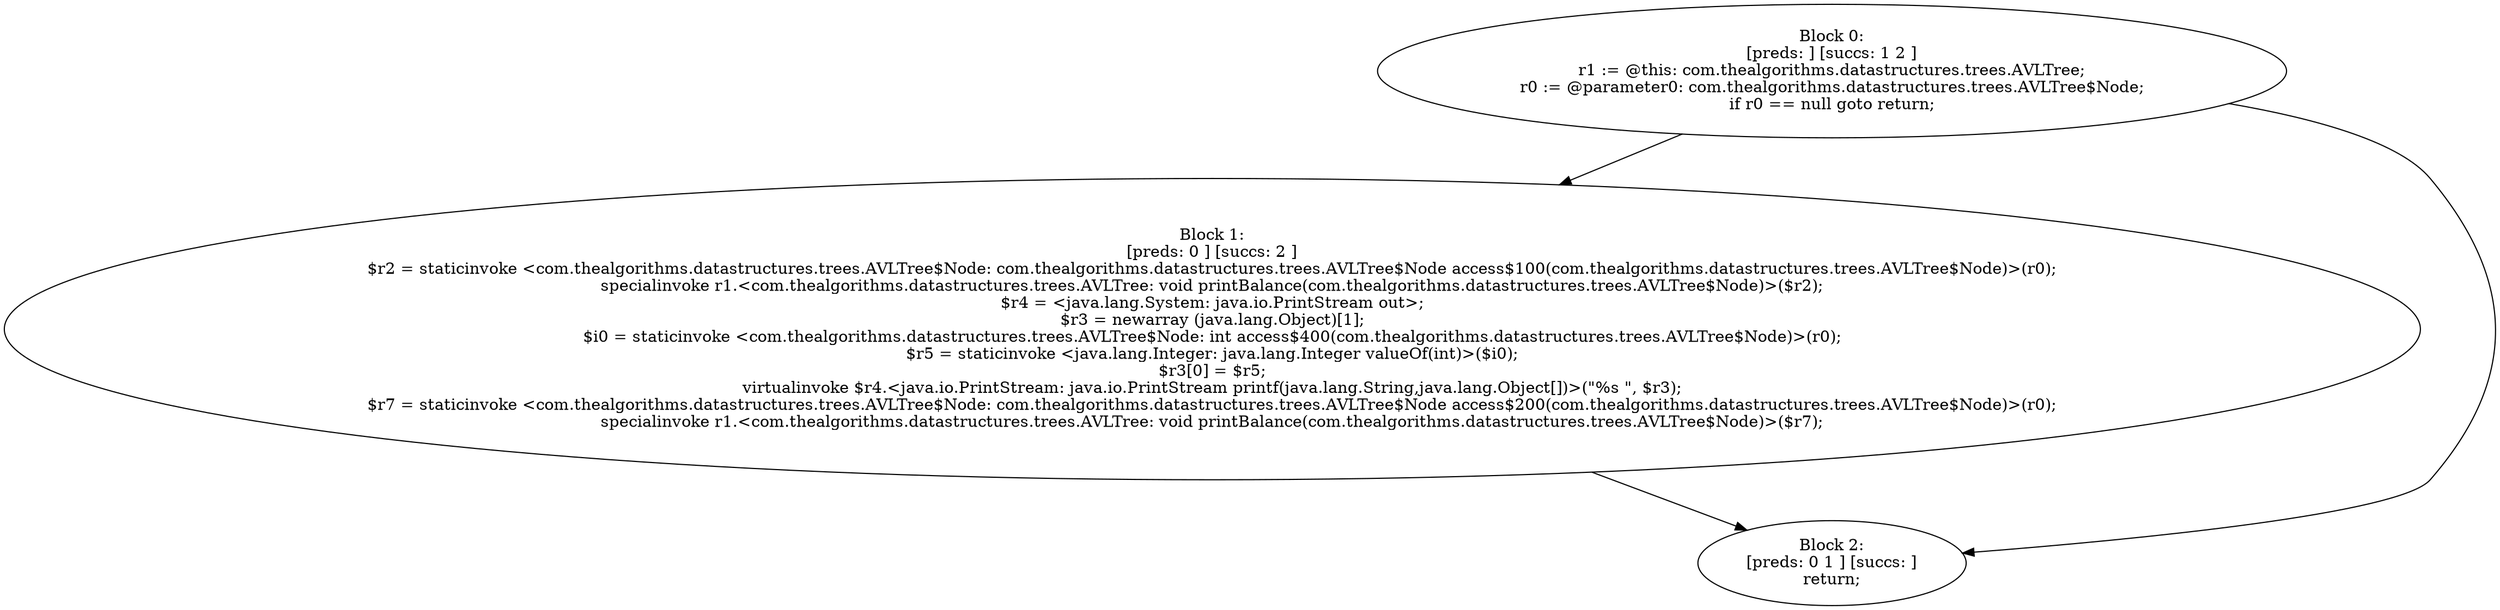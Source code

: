 digraph "unitGraph" {
    "Block 0:
[preds: ] [succs: 1 2 ]
r1 := @this: com.thealgorithms.datastructures.trees.AVLTree;
r0 := @parameter0: com.thealgorithms.datastructures.trees.AVLTree$Node;
if r0 == null goto return;
"
    "Block 1:
[preds: 0 ] [succs: 2 ]
$r2 = staticinvoke <com.thealgorithms.datastructures.trees.AVLTree$Node: com.thealgorithms.datastructures.trees.AVLTree$Node access$100(com.thealgorithms.datastructures.trees.AVLTree$Node)>(r0);
specialinvoke r1.<com.thealgorithms.datastructures.trees.AVLTree: void printBalance(com.thealgorithms.datastructures.trees.AVLTree$Node)>($r2);
$r4 = <java.lang.System: java.io.PrintStream out>;
$r3 = newarray (java.lang.Object)[1];
$i0 = staticinvoke <com.thealgorithms.datastructures.trees.AVLTree$Node: int access$400(com.thealgorithms.datastructures.trees.AVLTree$Node)>(r0);
$r5 = staticinvoke <java.lang.Integer: java.lang.Integer valueOf(int)>($i0);
$r3[0] = $r5;
virtualinvoke $r4.<java.io.PrintStream: java.io.PrintStream printf(java.lang.String,java.lang.Object[])>(\"%s \", $r3);
$r7 = staticinvoke <com.thealgorithms.datastructures.trees.AVLTree$Node: com.thealgorithms.datastructures.trees.AVLTree$Node access$200(com.thealgorithms.datastructures.trees.AVLTree$Node)>(r0);
specialinvoke r1.<com.thealgorithms.datastructures.trees.AVLTree: void printBalance(com.thealgorithms.datastructures.trees.AVLTree$Node)>($r7);
"
    "Block 2:
[preds: 0 1 ] [succs: ]
return;
"
    "Block 0:
[preds: ] [succs: 1 2 ]
r1 := @this: com.thealgorithms.datastructures.trees.AVLTree;
r0 := @parameter0: com.thealgorithms.datastructures.trees.AVLTree$Node;
if r0 == null goto return;
"->"Block 1:
[preds: 0 ] [succs: 2 ]
$r2 = staticinvoke <com.thealgorithms.datastructures.trees.AVLTree$Node: com.thealgorithms.datastructures.trees.AVLTree$Node access$100(com.thealgorithms.datastructures.trees.AVLTree$Node)>(r0);
specialinvoke r1.<com.thealgorithms.datastructures.trees.AVLTree: void printBalance(com.thealgorithms.datastructures.trees.AVLTree$Node)>($r2);
$r4 = <java.lang.System: java.io.PrintStream out>;
$r3 = newarray (java.lang.Object)[1];
$i0 = staticinvoke <com.thealgorithms.datastructures.trees.AVLTree$Node: int access$400(com.thealgorithms.datastructures.trees.AVLTree$Node)>(r0);
$r5 = staticinvoke <java.lang.Integer: java.lang.Integer valueOf(int)>($i0);
$r3[0] = $r5;
virtualinvoke $r4.<java.io.PrintStream: java.io.PrintStream printf(java.lang.String,java.lang.Object[])>(\"%s \", $r3);
$r7 = staticinvoke <com.thealgorithms.datastructures.trees.AVLTree$Node: com.thealgorithms.datastructures.trees.AVLTree$Node access$200(com.thealgorithms.datastructures.trees.AVLTree$Node)>(r0);
specialinvoke r1.<com.thealgorithms.datastructures.trees.AVLTree: void printBalance(com.thealgorithms.datastructures.trees.AVLTree$Node)>($r7);
";
    "Block 0:
[preds: ] [succs: 1 2 ]
r1 := @this: com.thealgorithms.datastructures.trees.AVLTree;
r0 := @parameter0: com.thealgorithms.datastructures.trees.AVLTree$Node;
if r0 == null goto return;
"->"Block 2:
[preds: 0 1 ] [succs: ]
return;
";
    "Block 1:
[preds: 0 ] [succs: 2 ]
$r2 = staticinvoke <com.thealgorithms.datastructures.trees.AVLTree$Node: com.thealgorithms.datastructures.trees.AVLTree$Node access$100(com.thealgorithms.datastructures.trees.AVLTree$Node)>(r0);
specialinvoke r1.<com.thealgorithms.datastructures.trees.AVLTree: void printBalance(com.thealgorithms.datastructures.trees.AVLTree$Node)>($r2);
$r4 = <java.lang.System: java.io.PrintStream out>;
$r3 = newarray (java.lang.Object)[1];
$i0 = staticinvoke <com.thealgorithms.datastructures.trees.AVLTree$Node: int access$400(com.thealgorithms.datastructures.trees.AVLTree$Node)>(r0);
$r5 = staticinvoke <java.lang.Integer: java.lang.Integer valueOf(int)>($i0);
$r3[0] = $r5;
virtualinvoke $r4.<java.io.PrintStream: java.io.PrintStream printf(java.lang.String,java.lang.Object[])>(\"%s \", $r3);
$r7 = staticinvoke <com.thealgorithms.datastructures.trees.AVLTree$Node: com.thealgorithms.datastructures.trees.AVLTree$Node access$200(com.thealgorithms.datastructures.trees.AVLTree$Node)>(r0);
specialinvoke r1.<com.thealgorithms.datastructures.trees.AVLTree: void printBalance(com.thealgorithms.datastructures.trees.AVLTree$Node)>($r7);
"->"Block 2:
[preds: 0 1 ] [succs: ]
return;
";
}
